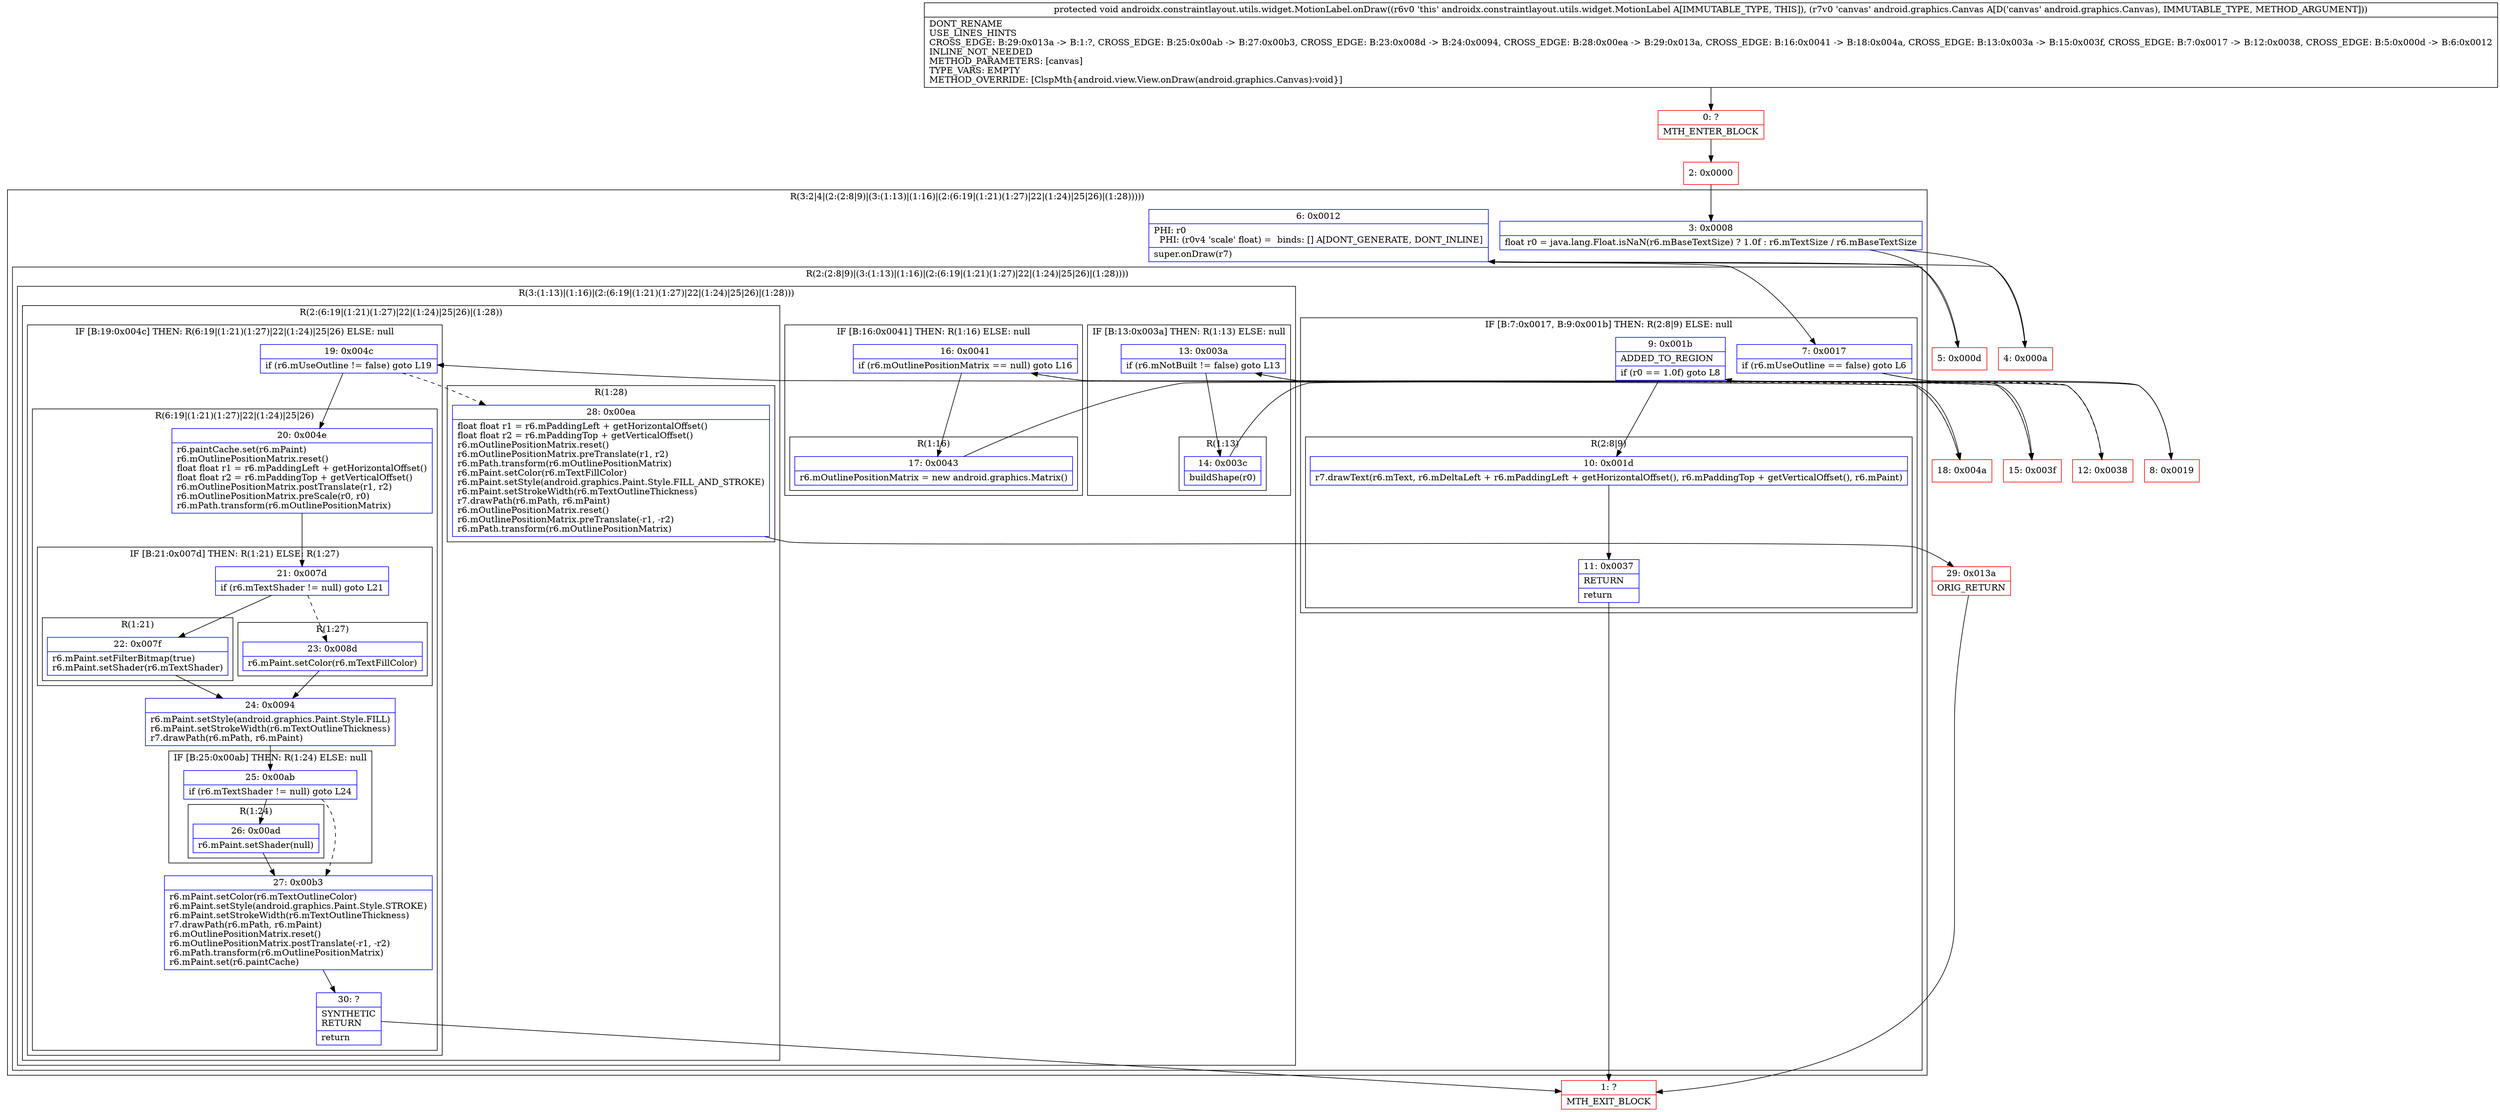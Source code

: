 digraph "CFG forandroidx.constraintlayout.utils.widget.MotionLabel.onDraw(Landroid\/graphics\/Canvas;)V" {
subgraph cluster_Region_1354720725 {
label = "R(3:2|4|(2:(2:8|9)|(3:(1:13)|(1:16)|(2:(6:19|(1:21)(1:27)|22|(1:24)|25|26)|(1:28)))))";
node [shape=record,color=blue];
Node_3 [shape=record,label="{3\:\ 0x0008|float r0 = java.lang.Float.isNaN(r6.mBaseTextSize) ? 1.0f : r6.mTextSize \/ r6.mBaseTextSize\l}"];
Node_6 [shape=record,label="{6\:\ 0x0012|PHI: r0 \l  PHI: (r0v4 'scale' float) =  binds: [] A[DONT_GENERATE, DONT_INLINE]\l|super.onDraw(r7)\l}"];
subgraph cluster_Region_131186183 {
label = "R(2:(2:8|9)|(3:(1:13)|(1:16)|(2:(6:19|(1:21)(1:27)|22|(1:24)|25|26)|(1:28))))";
node [shape=record,color=blue];
subgraph cluster_IfRegion_323507870 {
label = "IF [B:7:0x0017, B:9:0x001b] THEN: R(2:8|9) ELSE: null";
node [shape=record,color=blue];
Node_7 [shape=record,label="{7\:\ 0x0017|if (r6.mUseOutline == false) goto L6\l}"];
Node_9 [shape=record,label="{9\:\ 0x001b|ADDED_TO_REGION\l|if (r0 == 1.0f) goto L8\l}"];
subgraph cluster_Region_944548098 {
label = "R(2:8|9)";
node [shape=record,color=blue];
Node_10 [shape=record,label="{10\:\ 0x001d|r7.drawText(r6.mText, r6.mDeltaLeft + r6.mPaddingLeft + getHorizontalOffset(), r6.mPaddingTop + getVerticalOffset(), r6.mPaint)\l}"];
Node_11 [shape=record,label="{11\:\ 0x0037|RETURN\l|return\l}"];
}
}
subgraph cluster_Region_899232874 {
label = "R(3:(1:13)|(1:16)|(2:(6:19|(1:21)(1:27)|22|(1:24)|25|26)|(1:28)))";
node [shape=record,color=blue];
subgraph cluster_IfRegion_777982720 {
label = "IF [B:13:0x003a] THEN: R(1:13) ELSE: null";
node [shape=record,color=blue];
Node_13 [shape=record,label="{13\:\ 0x003a|if (r6.mNotBuilt != false) goto L13\l}"];
subgraph cluster_Region_1036284801 {
label = "R(1:13)";
node [shape=record,color=blue];
Node_14 [shape=record,label="{14\:\ 0x003c|buildShape(r0)\l}"];
}
}
subgraph cluster_IfRegion_611627338 {
label = "IF [B:16:0x0041] THEN: R(1:16) ELSE: null";
node [shape=record,color=blue];
Node_16 [shape=record,label="{16\:\ 0x0041|if (r6.mOutlinePositionMatrix == null) goto L16\l}"];
subgraph cluster_Region_2032994431 {
label = "R(1:16)";
node [shape=record,color=blue];
Node_17 [shape=record,label="{17\:\ 0x0043|r6.mOutlinePositionMatrix = new android.graphics.Matrix()\l}"];
}
}
subgraph cluster_Region_90921300 {
label = "R(2:(6:19|(1:21)(1:27)|22|(1:24)|25|26)|(1:28))";
node [shape=record,color=blue];
subgraph cluster_IfRegion_1400540650 {
label = "IF [B:19:0x004c] THEN: R(6:19|(1:21)(1:27)|22|(1:24)|25|26) ELSE: null";
node [shape=record,color=blue];
Node_19 [shape=record,label="{19\:\ 0x004c|if (r6.mUseOutline != false) goto L19\l}"];
subgraph cluster_Region_154594411 {
label = "R(6:19|(1:21)(1:27)|22|(1:24)|25|26)";
node [shape=record,color=blue];
Node_20 [shape=record,label="{20\:\ 0x004e|r6.paintCache.set(r6.mPaint)\lr6.mOutlinePositionMatrix.reset()\lfloat float r1 = r6.mPaddingLeft + getHorizontalOffset()\lfloat float r2 = r6.mPaddingTop + getVerticalOffset()\lr6.mOutlinePositionMatrix.postTranslate(r1, r2)\lr6.mOutlinePositionMatrix.preScale(r0, r0)\lr6.mPath.transform(r6.mOutlinePositionMatrix)\l}"];
subgraph cluster_IfRegion_1376094254 {
label = "IF [B:21:0x007d] THEN: R(1:21) ELSE: R(1:27)";
node [shape=record,color=blue];
Node_21 [shape=record,label="{21\:\ 0x007d|if (r6.mTextShader != null) goto L21\l}"];
subgraph cluster_Region_1132076257 {
label = "R(1:21)";
node [shape=record,color=blue];
Node_22 [shape=record,label="{22\:\ 0x007f|r6.mPaint.setFilterBitmap(true)\lr6.mPaint.setShader(r6.mTextShader)\l}"];
}
subgraph cluster_Region_478432291 {
label = "R(1:27)";
node [shape=record,color=blue];
Node_23 [shape=record,label="{23\:\ 0x008d|r6.mPaint.setColor(r6.mTextFillColor)\l}"];
}
}
Node_24 [shape=record,label="{24\:\ 0x0094|r6.mPaint.setStyle(android.graphics.Paint.Style.FILL)\lr6.mPaint.setStrokeWidth(r6.mTextOutlineThickness)\lr7.drawPath(r6.mPath, r6.mPaint)\l}"];
subgraph cluster_IfRegion_462849924 {
label = "IF [B:25:0x00ab] THEN: R(1:24) ELSE: null";
node [shape=record,color=blue];
Node_25 [shape=record,label="{25\:\ 0x00ab|if (r6.mTextShader != null) goto L24\l}"];
subgraph cluster_Region_1705785376 {
label = "R(1:24)";
node [shape=record,color=blue];
Node_26 [shape=record,label="{26\:\ 0x00ad|r6.mPaint.setShader(null)\l}"];
}
}
Node_27 [shape=record,label="{27\:\ 0x00b3|r6.mPaint.setColor(r6.mTextOutlineColor)\lr6.mPaint.setStyle(android.graphics.Paint.Style.STROKE)\lr6.mPaint.setStrokeWidth(r6.mTextOutlineThickness)\lr7.drawPath(r6.mPath, r6.mPaint)\lr6.mOutlinePositionMatrix.reset()\lr6.mOutlinePositionMatrix.postTranslate(\-r1, \-r2)\lr6.mPath.transform(r6.mOutlinePositionMatrix)\lr6.mPaint.set(r6.paintCache)\l}"];
Node_30 [shape=record,label="{30\:\ ?|SYNTHETIC\lRETURN\l|return\l}"];
}
}
subgraph cluster_Region_571253077 {
label = "R(1:28)";
node [shape=record,color=blue];
Node_28 [shape=record,label="{28\:\ 0x00ea|float float r1 = r6.mPaddingLeft + getHorizontalOffset()\lfloat float r2 = r6.mPaddingTop + getVerticalOffset()\lr6.mOutlinePositionMatrix.reset()\lr6.mOutlinePositionMatrix.preTranslate(r1, r2)\lr6.mPath.transform(r6.mOutlinePositionMatrix)\lr6.mPaint.setColor(r6.mTextFillColor)\lr6.mPaint.setStyle(android.graphics.Paint.Style.FILL_AND_STROKE)\lr6.mPaint.setStrokeWidth(r6.mTextOutlineThickness)\lr7.drawPath(r6.mPath, r6.mPaint)\lr6.mOutlinePositionMatrix.reset()\lr6.mOutlinePositionMatrix.preTranslate(\-r1, \-r2)\lr6.mPath.transform(r6.mOutlinePositionMatrix)\l}"];
}
}
}
}
}
Node_0 [shape=record,color=red,label="{0\:\ ?|MTH_ENTER_BLOCK\l}"];
Node_2 [shape=record,color=red,label="{2\:\ 0x0000}"];
Node_4 [shape=record,color=red,label="{4\:\ 0x000a}"];
Node_8 [shape=record,color=red,label="{8\:\ 0x0019}"];
Node_1 [shape=record,color=red,label="{1\:\ ?|MTH_EXIT_BLOCK\l}"];
Node_12 [shape=record,color=red,label="{12\:\ 0x0038}"];
Node_15 [shape=record,color=red,label="{15\:\ 0x003f}"];
Node_18 [shape=record,color=red,label="{18\:\ 0x004a}"];
Node_29 [shape=record,color=red,label="{29\:\ 0x013a|ORIG_RETURN\l}"];
Node_5 [shape=record,color=red,label="{5\:\ 0x000d}"];
MethodNode[shape=record,label="{protected void androidx.constraintlayout.utils.widget.MotionLabel.onDraw((r6v0 'this' androidx.constraintlayout.utils.widget.MotionLabel A[IMMUTABLE_TYPE, THIS]), (r7v0 'canvas' android.graphics.Canvas A[D('canvas' android.graphics.Canvas), IMMUTABLE_TYPE, METHOD_ARGUMENT]))  | DONT_RENAME\lUSE_LINES_HINTS\lCROSS_EDGE: B:29:0x013a \-\> B:1:?, CROSS_EDGE: B:25:0x00ab \-\> B:27:0x00b3, CROSS_EDGE: B:23:0x008d \-\> B:24:0x0094, CROSS_EDGE: B:28:0x00ea \-\> B:29:0x013a, CROSS_EDGE: B:16:0x0041 \-\> B:18:0x004a, CROSS_EDGE: B:13:0x003a \-\> B:15:0x003f, CROSS_EDGE: B:7:0x0017 \-\> B:12:0x0038, CROSS_EDGE: B:5:0x000d \-\> B:6:0x0012\lINLINE_NOT_NEEDED\lMETHOD_PARAMETERS: [canvas]\lTYPE_VARS: EMPTY\lMETHOD_OVERRIDE: [ClspMth\{android.view.View.onDraw(android.graphics.Canvas):void\}]\l}"];
MethodNode -> Node_0;Node_3 -> Node_4;
Node_3 -> Node_5;
Node_6 -> Node_7;
Node_7 -> Node_8;
Node_7 -> Node_12[style=dashed];
Node_9 -> Node_10;
Node_9 -> Node_12[style=dashed];
Node_10 -> Node_11;
Node_11 -> Node_1;
Node_13 -> Node_14;
Node_13 -> Node_15[style=dashed];
Node_14 -> Node_15;
Node_16 -> Node_17;
Node_16 -> Node_18[style=dashed];
Node_17 -> Node_18;
Node_19 -> Node_20;
Node_19 -> Node_28[style=dashed];
Node_20 -> Node_21;
Node_21 -> Node_22;
Node_21 -> Node_23[style=dashed];
Node_22 -> Node_24;
Node_23 -> Node_24;
Node_24 -> Node_25;
Node_25 -> Node_26;
Node_25 -> Node_27[style=dashed];
Node_26 -> Node_27;
Node_27 -> Node_30;
Node_30 -> Node_1;
Node_28 -> Node_29;
Node_0 -> Node_2;
Node_2 -> Node_3;
Node_4 -> Node_6;
Node_8 -> Node_9;
Node_12 -> Node_13;
Node_15 -> Node_16;
Node_18 -> Node_19;
Node_29 -> Node_1;
Node_5 -> Node_6;
}

